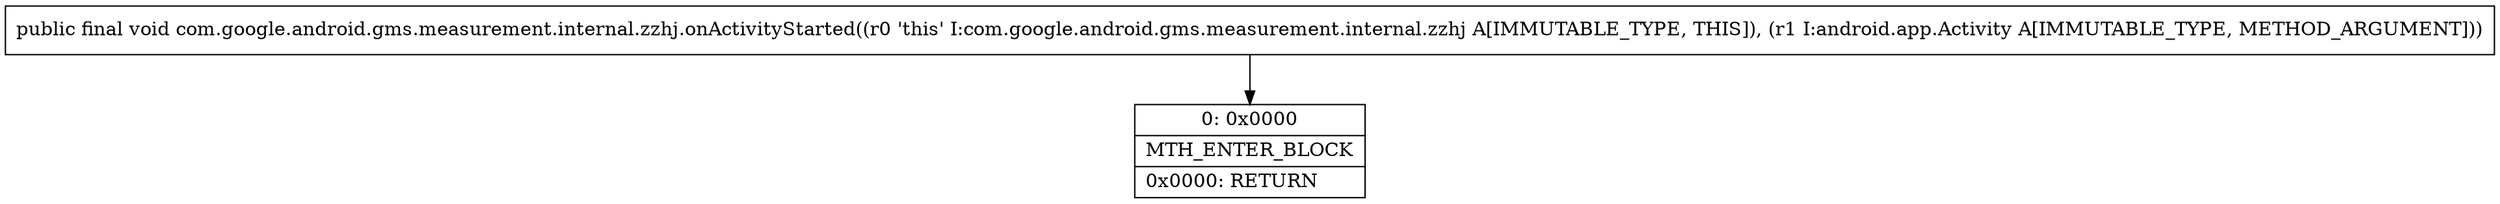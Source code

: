 digraph "CFG forcom.google.android.gms.measurement.internal.zzhj.onActivityStarted(Landroid\/app\/Activity;)V" {
Node_0 [shape=record,label="{0\:\ 0x0000|MTH_ENTER_BLOCK\l|0x0000: RETURN   \l}"];
MethodNode[shape=record,label="{public final void com.google.android.gms.measurement.internal.zzhj.onActivityStarted((r0 'this' I:com.google.android.gms.measurement.internal.zzhj A[IMMUTABLE_TYPE, THIS]), (r1 I:android.app.Activity A[IMMUTABLE_TYPE, METHOD_ARGUMENT])) }"];
MethodNode -> Node_0;
}

